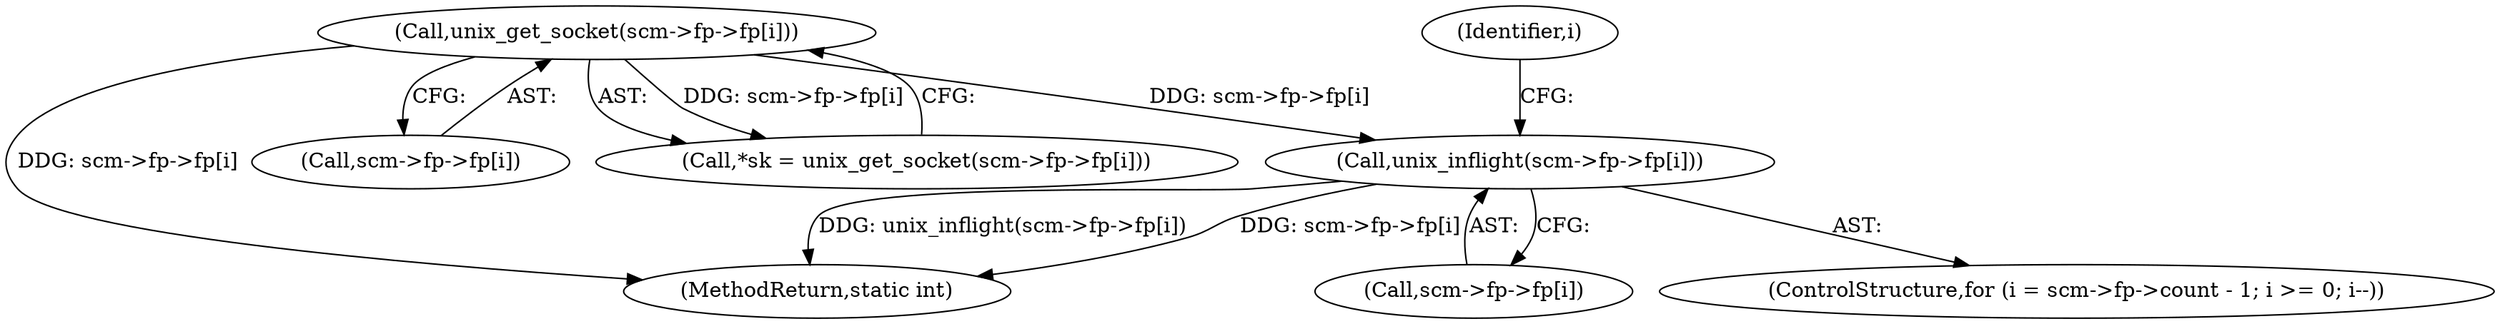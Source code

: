digraph "0_linux_415e3d3e90ce9e18727e8843ae343eda5a58fad6_2@pointer" {
"1000201" [label="(Call,unix_inflight(scm->fp->fp[i]))"];
"1000139" [label="(Call,unix_get_socket(scm->fp->fp[i]))"];
"1000202" [label="(Call,scm->fp->fp[i])"];
"1000211" [label="(MethodReturn,static int)"];
"1000140" [label="(Call,scm->fp->fp[i])"];
"1000200" [label="(Identifier,i)"];
"1000201" [label="(Call,unix_inflight(scm->fp->fp[i]))"];
"1000139" [label="(Call,unix_get_socket(scm->fp->fp[i]))"];
"1000186" [label="(ControlStructure,for (i = scm->fp->count - 1; i >= 0; i--))"];
"1000137" [label="(Call,*sk = unix_get_socket(scm->fp->fp[i]))"];
"1000201" -> "1000186"  [label="AST: "];
"1000201" -> "1000202"  [label="CFG: "];
"1000202" -> "1000201"  [label="AST: "];
"1000200" -> "1000201"  [label="CFG: "];
"1000201" -> "1000211"  [label="DDG: unix_inflight(scm->fp->fp[i])"];
"1000201" -> "1000211"  [label="DDG: scm->fp->fp[i]"];
"1000139" -> "1000201"  [label="DDG: scm->fp->fp[i]"];
"1000139" -> "1000137"  [label="AST: "];
"1000139" -> "1000140"  [label="CFG: "];
"1000140" -> "1000139"  [label="AST: "];
"1000137" -> "1000139"  [label="CFG: "];
"1000139" -> "1000211"  [label="DDG: scm->fp->fp[i]"];
"1000139" -> "1000137"  [label="DDG: scm->fp->fp[i]"];
}
